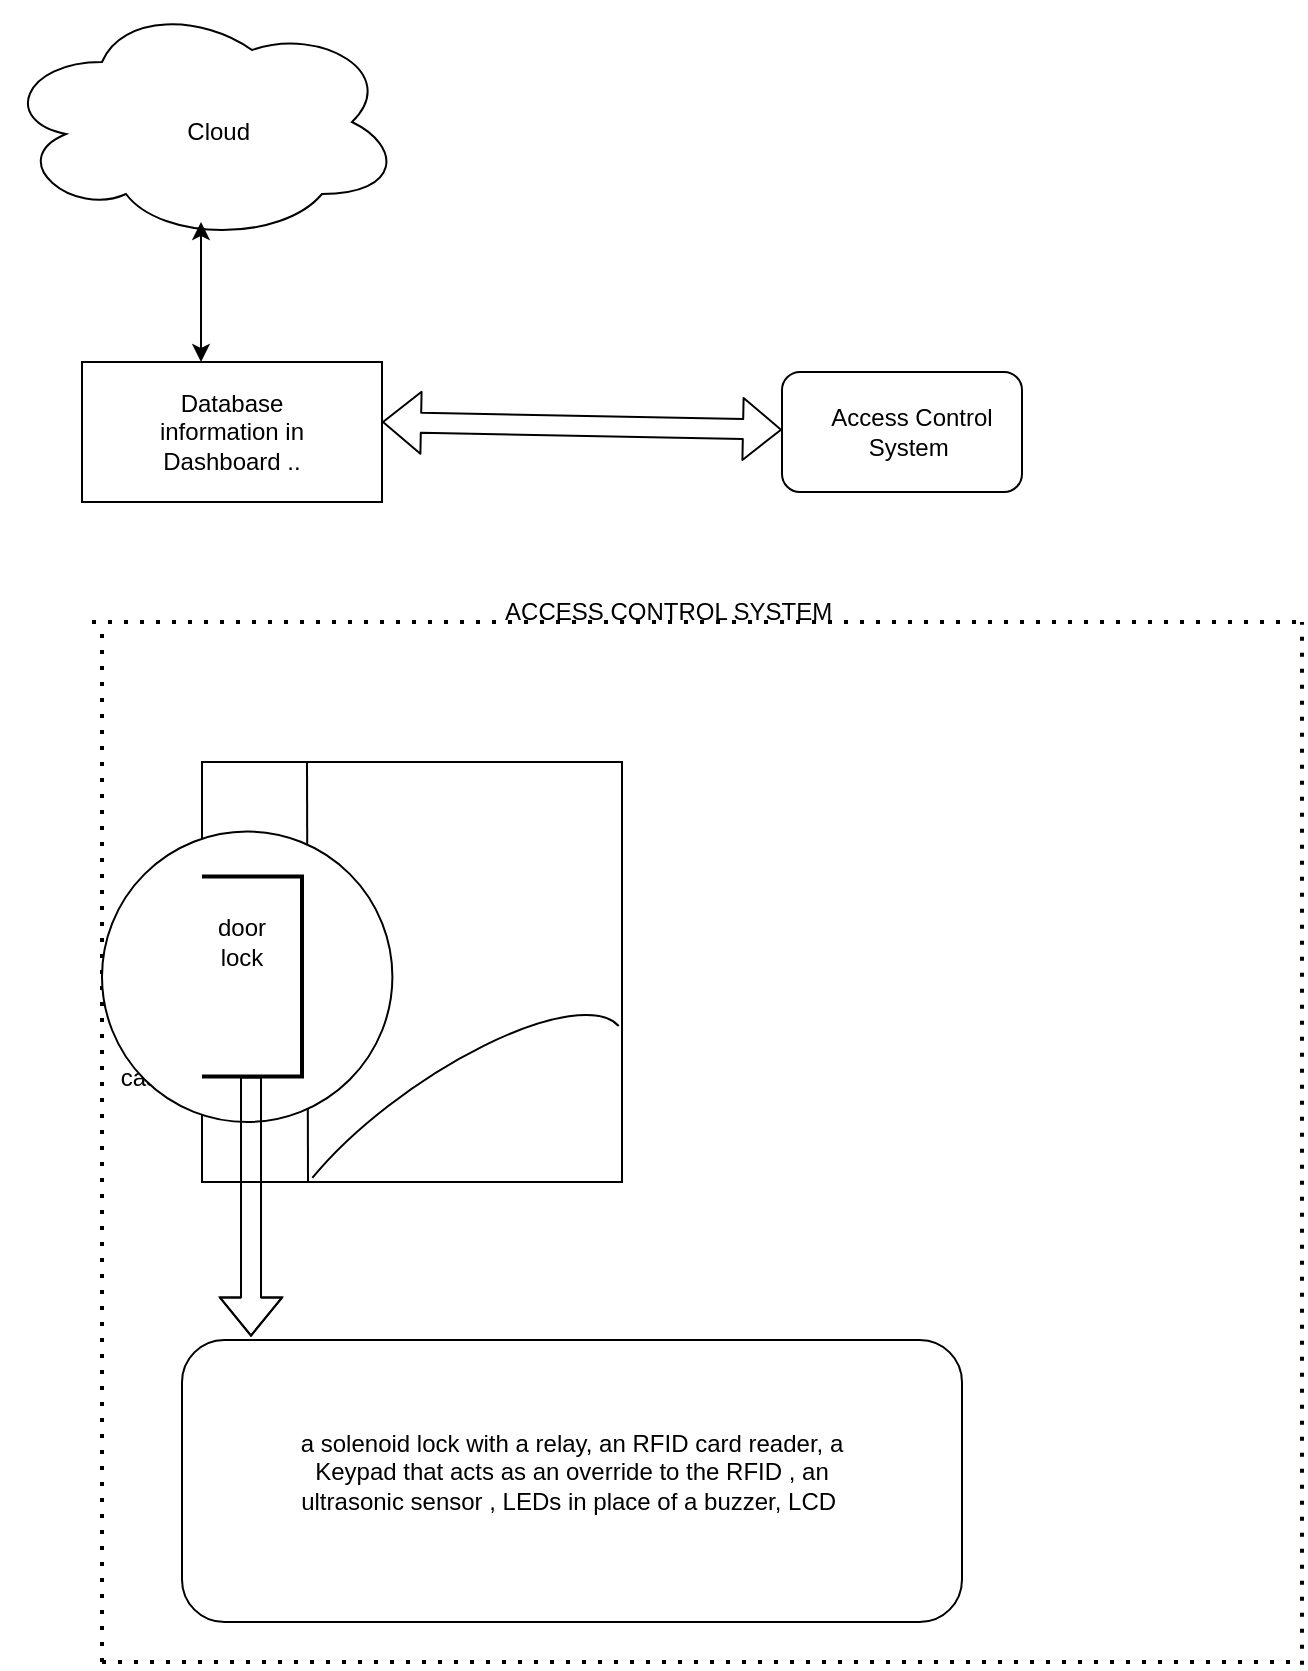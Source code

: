<mxfile version="15.0.4" type="github">
  <diagram id="eD45tQ0M6uP_YEVA9Wuh" name="Page-1">
    <mxGraphModel dx="782" dy="468" grid="1" gridSize="10" guides="1" tooltips="1" connect="1" arrows="1" fold="1" page="1" pageScale="1" pageWidth="850" pageHeight="1100" math="0" shadow="0">
      <root>
        <mxCell id="0" />
        <mxCell id="1" parent="0" />
        <mxCell id="7XWaIc_C9YG2E7dga8s_-1" value="" style="ellipse;shape=cloud;whiteSpace=wrap;html=1;" vertex="1" parent="1">
          <mxGeometry x="30" y="10" width="200" height="120" as="geometry" />
        </mxCell>
        <mxCell id="7XWaIc_C9YG2E7dga8s_-2" value="Cloud&amp;nbsp;" style="text;html=1;strokeColor=none;fillColor=none;align=center;verticalAlign=middle;whiteSpace=wrap;rounded=0;" vertex="1" parent="1">
          <mxGeometry x="100" y="50" width="80" height="50" as="geometry" />
        </mxCell>
        <mxCell id="7XWaIc_C9YG2E7dga8s_-3" value="" style="endArrow=classic;startArrow=classic;html=1;" edge="1" parent="1">
          <mxGeometry width="50" height="50" relative="1" as="geometry">
            <mxPoint x="129.5" y="190" as="sourcePoint" />
            <mxPoint x="129.5" y="120" as="targetPoint" />
          </mxGeometry>
        </mxCell>
        <mxCell id="7XWaIc_C9YG2E7dga8s_-4" value="" style="rounded=0;whiteSpace=wrap;html=1;" vertex="1" parent="1">
          <mxGeometry x="70" y="190" width="150" height="70" as="geometry" />
        </mxCell>
        <mxCell id="7XWaIc_C9YG2E7dga8s_-5" value="Database information in Dashboard .." style="text;html=1;strokeColor=none;fillColor=none;align=center;verticalAlign=middle;whiteSpace=wrap;rounded=0;" vertex="1" parent="1">
          <mxGeometry x="100" y="200" width="90" height="50" as="geometry" />
        </mxCell>
        <mxCell id="7XWaIc_C9YG2E7dga8s_-6" value="" style="shape=flexArrow;endArrow=classic;startArrow=classic;html=1;" edge="1" parent="1" target="7XWaIc_C9YG2E7dga8s_-7">
          <mxGeometry width="100" height="100" relative="1" as="geometry">
            <mxPoint x="220" y="220" as="sourcePoint" />
            <mxPoint x="360" y="220" as="targetPoint" />
          </mxGeometry>
        </mxCell>
        <mxCell id="7XWaIc_C9YG2E7dga8s_-7" value="" style="rounded=1;whiteSpace=wrap;html=1;" vertex="1" parent="1">
          <mxGeometry x="420" y="195" width="120" height="60" as="geometry" />
        </mxCell>
        <mxCell id="7XWaIc_C9YG2E7dga8s_-8" value="Access Control System&amp;nbsp;" style="text;html=1;strokeColor=none;fillColor=none;align=center;verticalAlign=middle;whiteSpace=wrap;rounded=0;" vertex="1" parent="1">
          <mxGeometry x="440" y="215" width="90" height="20" as="geometry" />
        </mxCell>
        <mxCell id="7XWaIc_C9YG2E7dga8s_-9" value="" style="endArrow=none;dashed=1;html=1;dashPattern=1 3;strokeWidth=2;" edge="1" parent="1">
          <mxGeometry width="50" height="50" relative="1" as="geometry">
            <mxPoint x="75" y="320" as="sourcePoint" />
            <mxPoint x="680" y="320" as="targetPoint" />
          </mxGeometry>
        </mxCell>
        <mxCell id="7XWaIc_C9YG2E7dga8s_-10" value="" style="endArrow=none;dashed=1;html=1;dashPattern=1 3;strokeWidth=2;" edge="1" parent="1">
          <mxGeometry width="50" height="50" relative="1" as="geometry">
            <mxPoint x="80" y="840" as="sourcePoint" />
            <mxPoint x="80" y="320" as="targetPoint" />
          </mxGeometry>
        </mxCell>
        <mxCell id="7XWaIc_C9YG2E7dga8s_-13" value="ACCESS CONTROL SYSTEM&amp;nbsp;" style="text;html=1;strokeColor=none;fillColor=none;align=center;verticalAlign=middle;whiteSpace=wrap;rounded=0;" vertex="1" parent="1">
          <mxGeometry x="210" y="290" width="310" height="50" as="geometry" />
        </mxCell>
        <mxCell id="7XWaIc_C9YG2E7dga8s_-14" value="" style="whiteSpace=wrap;html=1;aspect=fixed;" vertex="1" parent="1">
          <mxGeometry x="130" y="390" width="210" height="210" as="geometry" />
        </mxCell>
        <mxCell id="7XWaIc_C9YG2E7dga8s_-15" value="" style="endArrow=none;html=1;entryX=0.25;entryY=0;entryDx=0;entryDy=0;" edge="1" parent="1" target="7XWaIc_C9YG2E7dga8s_-14">
          <mxGeometry width="50" height="50" relative="1" as="geometry">
            <mxPoint x="183" y="600" as="sourcePoint" />
            <mxPoint x="360" y="390" as="targetPoint" />
            <Array as="points" />
          </mxGeometry>
        </mxCell>
        <mxCell id="7XWaIc_C9YG2E7dga8s_-16" value="door casting&amp;nbsp;" style="text;html=1;strokeColor=none;fillColor=none;align=center;verticalAlign=middle;whiteSpace=wrap;rounded=0;" vertex="1" parent="1">
          <mxGeometry x="90" y="530" width="40" height="20" as="geometry" />
        </mxCell>
        <mxCell id="7XWaIc_C9YG2E7dga8s_-23" value="" style="ellipse;whiteSpace=wrap;html=1;aspect=fixed;" vertex="1" parent="1">
          <mxGeometry x="80" y="424.8" width="145.2" height="145.2" as="geometry" />
        </mxCell>
        <mxCell id="7XWaIc_C9YG2E7dga8s_-18" value="" style="verticalLabelPosition=bottom;verticalAlign=top;html=1;shape=mxgraph.basic.arc;startAngle=0.39;endAngle=0.744;rotation=-215;" vertex="1" parent="1">
          <mxGeometry x="151.27" y="547.3" width="206.58" height="70" as="geometry" />
        </mxCell>
        <mxCell id="7XWaIc_C9YG2E7dga8s_-19" value="" style="strokeWidth=2;html=1;shape=mxgraph.flowchart.annotation_1;align=left;pointerEvents=1;rotation=-180;" vertex="1" parent="1">
          <mxGeometry x="130" y="447.3" width="50" height="100" as="geometry" />
        </mxCell>
        <mxCell id="7XWaIc_C9YG2E7dga8s_-21" value="door lock" style="text;html=1;strokeColor=none;fillColor=none;align=center;verticalAlign=middle;whiteSpace=wrap;rounded=0;" vertex="1" parent="1">
          <mxGeometry x="130" y="470" width="40" height="20" as="geometry" />
        </mxCell>
        <mxCell id="7XWaIc_C9YG2E7dga8s_-24" value="" style="shape=flexArrow;endArrow=classic;html=1;" edge="1" parent="1">
          <mxGeometry width="50" height="50" relative="1" as="geometry">
            <mxPoint x="154.5" y="547.3" as="sourcePoint" />
            <mxPoint x="154.5" y="677.3" as="targetPoint" />
            <Array as="points">
              <mxPoint x="154.5" y="627.3" />
            </Array>
          </mxGeometry>
        </mxCell>
        <mxCell id="7XWaIc_C9YG2E7dga8s_-27" value="" style="rounded=1;whiteSpace=wrap;html=1;" vertex="1" parent="1">
          <mxGeometry x="120" y="679" width="390" height="141" as="geometry" />
        </mxCell>
        <mxCell id="7XWaIc_C9YG2E7dga8s_-28" value="a solenoid lock with a relay, an RFID card reader, a Keypad that acts as an override to the RFID , an ultrasonic sensor , LEDs in place of a buzzer, LCD&amp;nbsp;" style="text;html=1;strokeColor=none;fillColor=none;align=center;verticalAlign=middle;whiteSpace=wrap;rounded=0;" vertex="1" parent="1">
          <mxGeometry x="160" y="710" width="310" height="70" as="geometry" />
        </mxCell>
        <mxCell id="7XWaIc_C9YG2E7dga8s_-29" value="" style="endArrow=none;dashed=1;html=1;dashPattern=1 3;strokeWidth=2;" edge="1" parent="1">
          <mxGeometry width="50" height="50" relative="1" as="geometry">
            <mxPoint x="680" y="841.333" as="sourcePoint" />
            <mxPoint x="680" y="320" as="targetPoint" />
          </mxGeometry>
        </mxCell>
        <mxCell id="7XWaIc_C9YG2E7dga8s_-30" value="" style="endArrow=none;dashed=1;html=1;dashPattern=1 3;strokeWidth=2;" edge="1" parent="1">
          <mxGeometry width="50" height="50" relative="1" as="geometry">
            <mxPoint x="80" y="840" as="sourcePoint" />
            <mxPoint x="680" y="840" as="targetPoint" />
          </mxGeometry>
        </mxCell>
      </root>
    </mxGraphModel>
  </diagram>
</mxfile>
